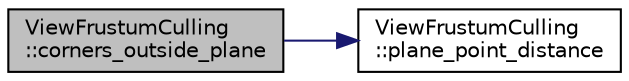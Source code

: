 digraph "ViewFrustumCulling::corners_outside_plane"
{
 // INTERACTIVE_SVG=YES
 // LATEX_PDF_SIZE
  bgcolor="transparent";
  edge [fontname="Helvetica",fontsize="10",labelfontname="Helvetica",labelfontsize="10"];
  node [fontname="Helvetica",fontsize="10",shape=record];
  rankdir="LR";
  Node1 [label="ViewFrustumCulling\l::corners_outside_plane",height=0.2,width=0.4,color="black", fillcolor="grey75", style="filled", fontcolor="black",tooltip=" "];
  Node1 -> Node2 [color="midnightblue",fontsize="10",style="solid",fontname="Helvetica"];
  Node2 [label="ViewFrustumCulling\l::plane_point_distance",height=0.2,width=0.4,color="black",URL="$d9/dd9/class_view_frustum_culling.html#a00306d856be2af97863ebfe0f40ec888",tooltip=" "];
}
